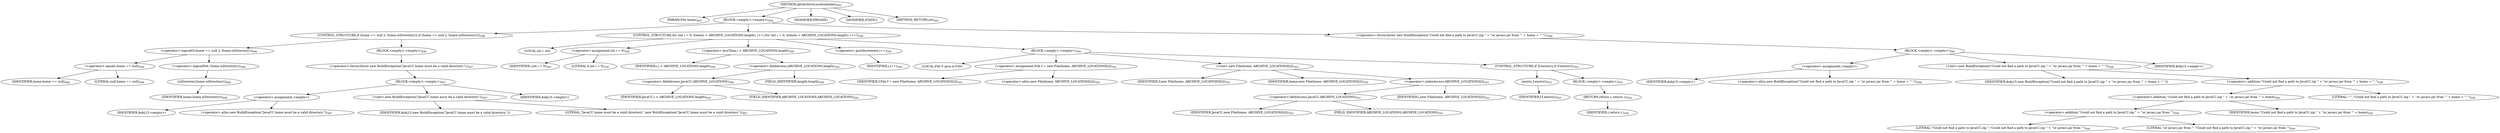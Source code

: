 digraph "getArchiveLocationIndex" {  
"1209" [label = <(METHOD,getArchiveLocationIndex)<SUB>493</SUB>> ]
"1210" [label = <(PARAM,File home)<SUB>493</SUB>> ]
"1211" [label = <(BLOCK,&lt;empty&gt;,&lt;empty&gt;)<SUB>494</SUB>> ]
"1212" [label = <(CONTROL_STRUCTURE,if (home == null || !home.isDirectory()),if (home == null || !home.isDirectory()))<SUB>496</SUB>> ]
"1213" [label = <(&lt;operator&gt;.logicalOr,home == null || !home.isDirectory())<SUB>496</SUB>> ]
"1214" [label = <(&lt;operator&gt;.equals,home == null)<SUB>496</SUB>> ]
"1215" [label = <(IDENTIFIER,home,home == null)<SUB>496</SUB>> ]
"1216" [label = <(LITERAL,null,home == null)<SUB>496</SUB>> ]
"1217" [label = <(&lt;operator&gt;.logicalNot,!home.isDirectory())<SUB>496</SUB>> ]
"1218" [label = <(isDirectory,home.isDirectory())<SUB>496</SUB>> ]
"1219" [label = <(IDENTIFIER,home,home.isDirectory())<SUB>496</SUB>> ]
"1220" [label = <(BLOCK,&lt;empty&gt;,&lt;empty&gt;)<SUB>496</SUB>> ]
"1221" [label = <(&lt;operator&gt;.throw,throw new BuildException(&quot;JavaCC home must be a valid directory.&quot;);)<SUB>497</SUB>> ]
"1222" [label = <(BLOCK,&lt;empty&gt;,&lt;empty&gt;)<SUB>497</SUB>> ]
"1223" [label = <(&lt;operator&gt;.assignment,&lt;empty&gt;)> ]
"1224" [label = <(IDENTIFIER,$obj13,&lt;empty&gt;)> ]
"1225" [label = <(&lt;operator&gt;.alloc,new BuildException(&quot;JavaCC home must be a valid directory.&quot;))<SUB>497</SUB>> ]
"1226" [label = <(&lt;init&gt;,new BuildException(&quot;JavaCC home must be a valid directory.&quot;))<SUB>497</SUB>> ]
"1227" [label = <(IDENTIFIER,$obj13,new BuildException(&quot;JavaCC home must be a valid directory.&quot;))> ]
"1228" [label = <(LITERAL,&quot;JavaCC home must be a valid directory.&quot;,new BuildException(&quot;JavaCC home must be a valid directory.&quot;))<SUB>497</SUB>> ]
"1229" [label = <(IDENTIFIER,$obj13,&lt;empty&gt;)> ]
"1230" [label = <(CONTROL_STRUCTURE,for (int i = 0; Some(i &lt; ARCHIVE_LOCATIONS.length); i++),for (int i = 0; Some(i &lt; ARCHIVE_LOCATIONS.length); i++))<SUB>500</SUB>> ]
"1231" [label = <(LOCAL,int i: int)> ]
"1232" [label = <(&lt;operator&gt;.assignment,int i = 0)<SUB>500</SUB>> ]
"1233" [label = <(IDENTIFIER,i,int i = 0)<SUB>500</SUB>> ]
"1234" [label = <(LITERAL,0,int i = 0)<SUB>500</SUB>> ]
"1235" [label = <(&lt;operator&gt;.lessThan,i &lt; ARCHIVE_LOCATIONS.length)<SUB>500</SUB>> ]
"1236" [label = <(IDENTIFIER,i,i &lt; ARCHIVE_LOCATIONS.length)<SUB>500</SUB>> ]
"1237" [label = <(&lt;operator&gt;.fieldAccess,ARCHIVE_LOCATIONS.length)<SUB>500</SUB>> ]
"1238" [label = <(&lt;operator&gt;.fieldAccess,JavaCC.ARCHIVE_LOCATIONS)<SUB>500</SUB>> ]
"1239" [label = <(IDENTIFIER,JavaCC,i &lt; ARCHIVE_LOCATIONS.length)<SUB>500</SUB>> ]
"1240" [label = <(FIELD_IDENTIFIER,ARCHIVE_LOCATIONS,ARCHIVE_LOCATIONS)<SUB>500</SUB>> ]
"1241" [label = <(FIELD_IDENTIFIER,length,length)<SUB>500</SUB>> ]
"1242" [label = <(&lt;operator&gt;.postIncrement,i++)<SUB>500</SUB>> ]
"1243" [label = <(IDENTIFIER,i,i++)<SUB>500</SUB>> ]
"1244" [label = <(BLOCK,&lt;empty&gt;,&lt;empty&gt;)<SUB>500</SUB>> ]
"19" [label = <(LOCAL,File f: java.io.File)> ]
"1245" [label = <(&lt;operator&gt;.assignment,File f = new File(home, ARCHIVE_LOCATIONS[i]))<SUB>501</SUB>> ]
"1246" [label = <(IDENTIFIER,f,File f = new File(home, ARCHIVE_LOCATIONS[i]))<SUB>501</SUB>> ]
"1247" [label = <(&lt;operator&gt;.alloc,new File(home, ARCHIVE_LOCATIONS[i]))<SUB>501</SUB>> ]
"1248" [label = <(&lt;init&gt;,new File(home, ARCHIVE_LOCATIONS[i]))<SUB>501</SUB>> ]
"18" [label = <(IDENTIFIER,f,new File(home, ARCHIVE_LOCATIONS[i]))<SUB>501</SUB>> ]
"1249" [label = <(IDENTIFIER,home,new File(home, ARCHIVE_LOCATIONS[i]))<SUB>501</SUB>> ]
"1250" [label = <(&lt;operator&gt;.indexAccess,ARCHIVE_LOCATIONS[i])<SUB>501</SUB>> ]
"1251" [label = <(&lt;operator&gt;.fieldAccess,JavaCC.ARCHIVE_LOCATIONS)<SUB>501</SUB>> ]
"1252" [label = <(IDENTIFIER,JavaCC,new File(home, ARCHIVE_LOCATIONS[i]))<SUB>501</SUB>> ]
"1253" [label = <(FIELD_IDENTIFIER,ARCHIVE_LOCATIONS,ARCHIVE_LOCATIONS)<SUB>501</SUB>> ]
"1254" [label = <(IDENTIFIER,i,new File(home, ARCHIVE_LOCATIONS[i]))<SUB>501</SUB>> ]
"1255" [label = <(CONTROL_STRUCTURE,if (f.exists()),if (f.exists()))<SUB>503</SUB>> ]
"1256" [label = <(exists,f.exists())<SUB>503</SUB>> ]
"1257" [label = <(IDENTIFIER,f,f.exists())<SUB>503</SUB>> ]
"1258" [label = <(BLOCK,&lt;empty&gt;,&lt;empty&gt;)<SUB>503</SUB>> ]
"1259" [label = <(RETURN,return i;,return i;)<SUB>504</SUB>> ]
"1260" [label = <(IDENTIFIER,i,return i;)<SUB>504</SUB>> ]
"1261" [label = <(&lt;operator&gt;.throw,throw new BuildException(&quot;Could not find a path to JavaCC.zip &quot; + &quot;or javacc.jar from '&quot; + home + &quot;'.&quot;);)<SUB>508</SUB>> ]
"1262" [label = <(BLOCK,&lt;empty&gt;,&lt;empty&gt;)<SUB>508</SUB>> ]
"1263" [label = <(&lt;operator&gt;.assignment,&lt;empty&gt;)> ]
"1264" [label = <(IDENTIFIER,$obj15,&lt;empty&gt;)> ]
"1265" [label = <(&lt;operator&gt;.alloc,new BuildException(&quot;Could not find a path to JavaCC.zip &quot; + &quot;or javacc.jar from '&quot; + home + &quot;'.&quot;))<SUB>508</SUB>> ]
"1266" [label = <(&lt;init&gt;,new BuildException(&quot;Could not find a path to JavaCC.zip &quot; + &quot;or javacc.jar from '&quot; + home + &quot;'.&quot;))<SUB>508</SUB>> ]
"1267" [label = <(IDENTIFIER,$obj15,new BuildException(&quot;Could not find a path to JavaCC.zip &quot; + &quot;or javacc.jar from '&quot; + home + &quot;'.&quot;))> ]
"1268" [label = <(&lt;operator&gt;.addition,&quot;Could not find a path to JavaCC.zip &quot; + &quot;or javacc.jar from '&quot; + home + &quot;'.&quot;)<SUB>508</SUB>> ]
"1269" [label = <(&lt;operator&gt;.addition,&quot;Could not find a path to JavaCC.zip &quot; + &quot;or javacc.jar from '&quot; + home)<SUB>508</SUB>> ]
"1270" [label = <(&lt;operator&gt;.addition,&quot;Could not find a path to JavaCC.zip &quot; + &quot;or javacc.jar from '&quot;)<SUB>508</SUB>> ]
"1271" [label = <(LITERAL,&quot;Could not find a path to JavaCC.zip &quot;,&quot;Could not find a path to JavaCC.zip &quot; + &quot;or javacc.jar from '&quot;)<SUB>508</SUB>> ]
"1272" [label = <(LITERAL,&quot;or javacc.jar from '&quot;,&quot;Could not find a path to JavaCC.zip &quot; + &quot;or javacc.jar from '&quot;)<SUB>509</SUB>> ]
"1273" [label = <(IDENTIFIER,home,&quot;Could not find a path to JavaCC.zip &quot; + &quot;or javacc.jar from '&quot; + home)<SUB>509</SUB>> ]
"1274" [label = <(LITERAL,&quot;'.&quot;,&quot;Could not find a path to JavaCC.zip &quot; + &quot;or javacc.jar from '&quot; + home + &quot;'.&quot;)<SUB>509</SUB>> ]
"1275" [label = <(IDENTIFIER,$obj15,&lt;empty&gt;)> ]
"1276" [label = <(MODIFIER,PRIVATE)> ]
"1277" [label = <(MODIFIER,STATIC)> ]
"1278" [label = <(METHOD_RETURN,int)<SUB>493</SUB>> ]
  "1209" -> "1210" 
  "1209" -> "1211" 
  "1209" -> "1276" 
  "1209" -> "1277" 
  "1209" -> "1278" 
  "1211" -> "1212" 
  "1211" -> "1230" 
  "1211" -> "1261" 
  "1212" -> "1213" 
  "1212" -> "1220" 
  "1213" -> "1214" 
  "1213" -> "1217" 
  "1214" -> "1215" 
  "1214" -> "1216" 
  "1217" -> "1218" 
  "1218" -> "1219" 
  "1220" -> "1221" 
  "1221" -> "1222" 
  "1222" -> "1223" 
  "1222" -> "1226" 
  "1222" -> "1229" 
  "1223" -> "1224" 
  "1223" -> "1225" 
  "1226" -> "1227" 
  "1226" -> "1228" 
  "1230" -> "1231" 
  "1230" -> "1232" 
  "1230" -> "1235" 
  "1230" -> "1242" 
  "1230" -> "1244" 
  "1232" -> "1233" 
  "1232" -> "1234" 
  "1235" -> "1236" 
  "1235" -> "1237" 
  "1237" -> "1238" 
  "1237" -> "1241" 
  "1238" -> "1239" 
  "1238" -> "1240" 
  "1242" -> "1243" 
  "1244" -> "19" 
  "1244" -> "1245" 
  "1244" -> "1248" 
  "1244" -> "1255" 
  "1245" -> "1246" 
  "1245" -> "1247" 
  "1248" -> "18" 
  "1248" -> "1249" 
  "1248" -> "1250" 
  "1250" -> "1251" 
  "1250" -> "1254" 
  "1251" -> "1252" 
  "1251" -> "1253" 
  "1255" -> "1256" 
  "1255" -> "1258" 
  "1256" -> "1257" 
  "1258" -> "1259" 
  "1259" -> "1260" 
  "1261" -> "1262" 
  "1262" -> "1263" 
  "1262" -> "1266" 
  "1262" -> "1275" 
  "1263" -> "1264" 
  "1263" -> "1265" 
  "1266" -> "1267" 
  "1266" -> "1268" 
  "1268" -> "1269" 
  "1268" -> "1274" 
  "1269" -> "1270" 
  "1269" -> "1273" 
  "1270" -> "1271" 
  "1270" -> "1272" 
}
